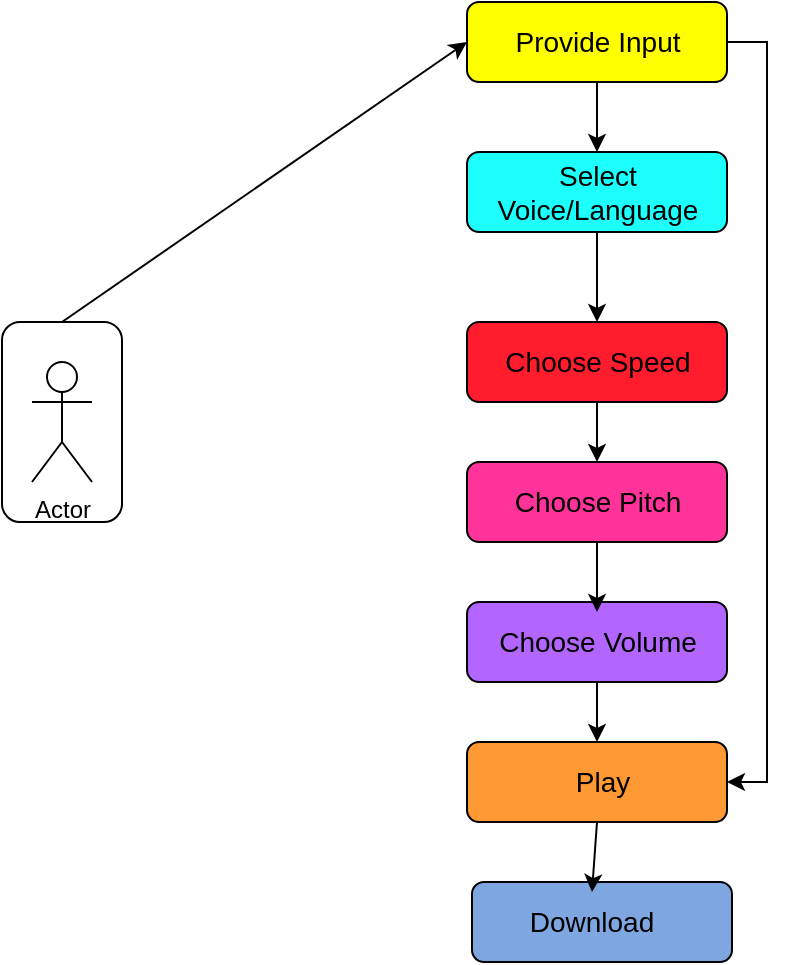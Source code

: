 <mxfile version="26.2.14">
  <diagram name="Page-1" id="LzsLGUlDfUyUdIU7W2HB">
    <mxGraphModel dx="1042" dy="562" grid="0" gridSize="10" guides="1" tooltips="1" connect="1" arrows="1" fold="1" page="1" pageScale="1" pageWidth="850" pageHeight="1100" math="0" shadow="0">
      <root>
        <mxCell id="0" />
        <mxCell id="1" parent="0" />
        <mxCell id="1Ba7Y8OGBQMB3d605TR8-55" style="edgeStyle=orthogonalEdgeStyle;rounded=0;orthogonalLoop=1;jettySize=auto;html=1;exitX=1;exitY=0.5;exitDx=0;exitDy=0;entryX=1;entryY=0.5;entryDx=0;entryDy=0;" edge="1" parent="1" source="1Ba7Y8OGBQMB3d605TR8-2" target="1Ba7Y8OGBQMB3d605TR8-6">
          <mxGeometry relative="1" as="geometry" />
        </mxCell>
        <mxCell id="1Ba7Y8OGBQMB3d605TR8-2" value="" style="rounded=1;whiteSpace=wrap;html=1;fillColor=#FFFF00;" vertex="1" parent="1">
          <mxGeometry x="372.5" y="52" width="130" height="40" as="geometry" />
        </mxCell>
        <mxCell id="1Ba7Y8OGBQMB3d605TR8-3" value="" style="rounded=1;whiteSpace=wrap;html=1;fillColor=#1CFFFD;" vertex="1" parent="1">
          <mxGeometry x="372.5" y="127" width="130" height="40" as="geometry" />
        </mxCell>
        <mxCell id="1Ba7Y8OGBQMB3d605TR8-4" value="" style="rounded=1;whiteSpace=wrap;html=1;fillColor=#FF1C2D;" vertex="1" parent="1">
          <mxGeometry x="372.5" y="212" width="130" height="40" as="geometry" />
        </mxCell>
        <mxCell id="1Ba7Y8OGBQMB3d605TR8-5" value="" style="rounded=1;whiteSpace=wrap;html=1;fillColor=#FF3399;" vertex="1" parent="1">
          <mxGeometry x="372.5" y="282" width="130" height="40" as="geometry" />
        </mxCell>
        <mxCell id="1Ba7Y8OGBQMB3d605TR8-6" value="" style="rounded=1;whiteSpace=wrap;html=1;fillColor=#FF9933;" vertex="1" parent="1">
          <mxGeometry x="372.5" y="422" width="130" height="40" as="geometry" />
        </mxCell>
        <mxCell id="1Ba7Y8OGBQMB3d605TR8-7" value="" style="rounded=1;whiteSpace=wrap;html=1;fillColor=#7EA6E0;" vertex="1" parent="1">
          <mxGeometry x="375" y="492" width="130" height="40" as="geometry" />
        </mxCell>
        <mxCell id="1Ba7Y8OGBQMB3d605TR8-8" value="" style="rounded=1;whiteSpace=wrap;html=1;fillColor=#B266FF;" vertex="1" parent="1">
          <mxGeometry x="372.5" y="352" width="130" height="40" as="geometry" />
        </mxCell>
        <mxCell id="1Ba7Y8OGBQMB3d605TR8-12" value="" style="rounded=1;whiteSpace=wrap;html=1;direction=south;" vertex="1" parent="1">
          <mxGeometry x="140" y="212" width="60" height="100" as="geometry" />
        </mxCell>
        <mxCell id="1Ba7Y8OGBQMB3d605TR8-13" value="Actor" style="shape=umlActor;verticalLabelPosition=bottom;verticalAlign=top;html=1;outlineConnect=0;" vertex="1" parent="1">
          <mxGeometry x="155" y="232" width="30" height="60" as="geometry" />
        </mxCell>
        <mxCell id="1Ba7Y8OGBQMB3d605TR8-23" value="" style="endArrow=classic;html=1;rounded=0;exitX=0;exitY=0.5;exitDx=0;exitDy=0;entryX=0;entryY=0.5;entryDx=0;entryDy=0;" edge="1" parent="1" source="1Ba7Y8OGBQMB3d605TR8-12" target="1Ba7Y8OGBQMB3d605TR8-2">
          <mxGeometry width="50" height="50" relative="1" as="geometry">
            <mxPoint x="530" y="232" as="sourcePoint" />
            <mxPoint x="260" y="52" as="targetPoint" />
          </mxGeometry>
        </mxCell>
        <mxCell id="1Ba7Y8OGBQMB3d605TR8-29" value="&lt;font style=&quot;font-size: 14px;&quot;&gt;Provide Input&lt;/font&gt;" style="text;html=1;align=center;verticalAlign=middle;whiteSpace=wrap;rounded=0;" vertex="1" parent="1">
          <mxGeometry x="392.5" y="57" width="90" height="30" as="geometry" />
        </mxCell>
        <mxCell id="1Ba7Y8OGBQMB3d605TR8-30" value="&lt;font style=&quot;font-size: 14px;&quot;&gt;Select Voice/Language&lt;/font&gt;" style="text;html=1;align=center;verticalAlign=middle;whiteSpace=wrap;rounded=0;" vertex="1" parent="1">
          <mxGeometry x="407.5" y="132" width="60" height="30" as="geometry" />
        </mxCell>
        <mxCell id="1Ba7Y8OGBQMB3d605TR8-31" value="&lt;font style=&quot;font-size: 14px;&quot;&gt;Choose Speed&lt;/font&gt;" style="text;html=1;align=center;verticalAlign=middle;whiteSpace=wrap;rounded=0;" vertex="1" parent="1">
          <mxGeometry x="382.5" y="217" width="110" height="30" as="geometry" />
        </mxCell>
        <mxCell id="1Ba7Y8OGBQMB3d605TR8-32" value="&lt;font style=&quot;font-size: 14px;&quot;&gt;Choose Pitch&lt;/font&gt;" style="text;html=1;align=center;verticalAlign=middle;whiteSpace=wrap;rounded=0;" vertex="1" parent="1">
          <mxGeometry x="382.5" y="287" width="110" height="30" as="geometry" />
        </mxCell>
        <mxCell id="1Ba7Y8OGBQMB3d605TR8-34" value="&lt;font style=&quot;font-size: 14px;&quot;&gt;Choose Volume&lt;/font&gt;" style="text;html=1;align=center;verticalAlign=middle;whiteSpace=wrap;rounded=0;" vertex="1" parent="1">
          <mxGeometry x="382.5" y="357" width="110" height="30" as="geometry" />
        </mxCell>
        <mxCell id="1Ba7Y8OGBQMB3d605TR8-35" value="&lt;font style=&quot;font-size: 14px;&quot;&gt;Play&lt;/font&gt;" style="text;html=1;align=center;verticalAlign=middle;whiteSpace=wrap;rounded=0;" vertex="1" parent="1">
          <mxGeometry x="407.5" y="427" width="65" height="30" as="geometry" />
        </mxCell>
        <mxCell id="1Ba7Y8OGBQMB3d605TR8-37" value="&lt;font style=&quot;font-size: 14px;&quot;&gt;&lt;font style=&quot;&quot;&gt;Down&lt;/font&gt;&lt;font style=&quot;&quot;&gt;load&lt;/font&gt;&lt;/font&gt;" style="text;html=1;align=center;verticalAlign=middle;whiteSpace=wrap;rounded=0;" vertex="1" parent="1">
          <mxGeometry x="385" y="497" width="100" height="30" as="geometry" />
        </mxCell>
        <mxCell id="1Ba7Y8OGBQMB3d605TR8-44" value="" style="endArrow=classic;html=1;rounded=0;exitX=0.5;exitY=1;exitDx=0;exitDy=0;entryX=0.5;entryY=0;entryDx=0;entryDy=0;" edge="1" parent="1" source="1Ba7Y8OGBQMB3d605TR8-2" target="1Ba7Y8OGBQMB3d605TR8-3">
          <mxGeometry width="50" height="50" relative="1" as="geometry">
            <mxPoint x="610" y="302" as="sourcePoint" />
            <mxPoint x="660" y="252" as="targetPoint" />
          </mxGeometry>
        </mxCell>
        <mxCell id="1Ba7Y8OGBQMB3d605TR8-45" value="" style="endArrow=classic;html=1;rounded=0;exitX=0.5;exitY=1;exitDx=0;exitDy=0;entryX=0.5;entryY=0;entryDx=0;entryDy=0;" edge="1" parent="1" source="1Ba7Y8OGBQMB3d605TR8-3" target="1Ba7Y8OGBQMB3d605TR8-4">
          <mxGeometry width="50" height="50" relative="1" as="geometry">
            <mxPoint x="610" y="302" as="sourcePoint" />
            <mxPoint x="660" y="252" as="targetPoint" />
          </mxGeometry>
        </mxCell>
        <mxCell id="1Ba7Y8OGBQMB3d605TR8-49" value="" style="endArrow=classic;html=1;rounded=0;exitX=0.5;exitY=1;exitDx=0;exitDy=0;entryX=0.5;entryY=0;entryDx=0;entryDy=0;" edge="1" parent="1" source="1Ba7Y8OGBQMB3d605TR8-4" target="1Ba7Y8OGBQMB3d605TR8-5">
          <mxGeometry width="50" height="50" relative="1" as="geometry">
            <mxPoint x="610" y="302" as="sourcePoint" />
            <mxPoint x="660" y="252" as="targetPoint" />
          </mxGeometry>
        </mxCell>
        <mxCell id="1Ba7Y8OGBQMB3d605TR8-50" value="" style="endArrow=classic;html=1;rounded=0;exitX=0.5;exitY=1;exitDx=0;exitDy=0;entryX=0.5;entryY=0;entryDx=0;entryDy=0;" edge="1" parent="1" source="1Ba7Y8OGBQMB3d605TR8-5" target="1Ba7Y8OGBQMB3d605TR8-34">
          <mxGeometry width="50" height="50" relative="1" as="geometry">
            <mxPoint x="610" y="302" as="sourcePoint" />
            <mxPoint x="660" y="252" as="targetPoint" />
          </mxGeometry>
        </mxCell>
        <mxCell id="1Ba7Y8OGBQMB3d605TR8-51" value="" style="endArrow=classic;html=1;rounded=0;exitX=0.5;exitY=1;exitDx=0;exitDy=0;entryX=0.5;entryY=0;entryDx=0;entryDy=0;" edge="1" parent="1" source="1Ba7Y8OGBQMB3d605TR8-8" target="1Ba7Y8OGBQMB3d605TR8-6">
          <mxGeometry width="50" height="50" relative="1" as="geometry">
            <mxPoint x="610" y="302" as="sourcePoint" />
            <mxPoint x="660" y="252" as="targetPoint" />
          </mxGeometry>
        </mxCell>
        <mxCell id="1Ba7Y8OGBQMB3d605TR8-56" value="" style="endArrow=classic;html=1;rounded=0;exitX=0.5;exitY=1;exitDx=0;exitDy=0;entryX=0.5;entryY=0;entryDx=0;entryDy=0;" edge="1" parent="1" source="1Ba7Y8OGBQMB3d605TR8-6" target="1Ba7Y8OGBQMB3d605TR8-37">
          <mxGeometry width="50" height="50" relative="1" as="geometry">
            <mxPoint x="630" y="332" as="sourcePoint" />
            <mxPoint x="680" y="282" as="targetPoint" />
          </mxGeometry>
        </mxCell>
      </root>
    </mxGraphModel>
  </diagram>
</mxfile>
